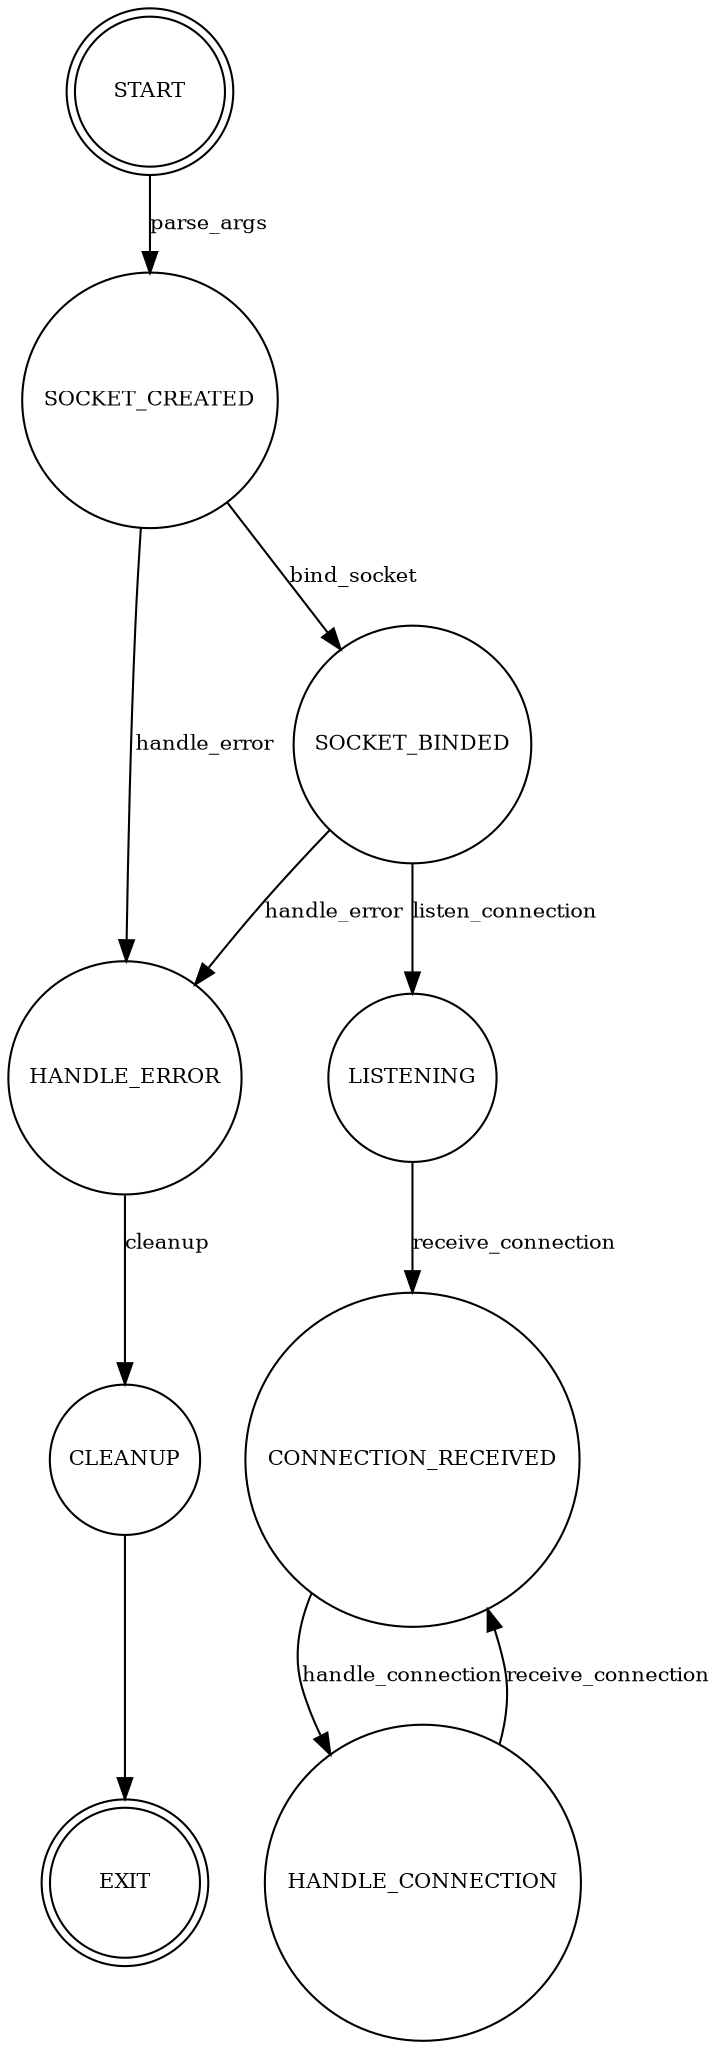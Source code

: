 digraph Server {
    node [shape=circle; fontsize=10; width=1;height=1;];
    edge [fontsize=10];

    START [label="START", shape=doublecircle]
    HANDLE_ERROR [label="HANDLE_ERROR", shape=circle]
    SOCKET_CREATED [label="SOCKET_CREATED", shape=circle]
    SOCKET_BINDED [label="SOCKET_BINDED", shape=circle]
    LISTENING [label="LISTENING", shape=circle]
    CONNECTION_RECEIVED [label="CONNECTION_RECEIVED", shape=circle]
    HANDLE_CONNECTION [label="HANDLE_CONNECTION", shape=circle]
    CLEANUP [label="CLEANUP", shape=circle]
    EXIT [label="EXIT", shape=doublecircle]

    START -> SOCKET_CREATED [label="parse_args"]
    SOCKET_CREATED -> SOCKET_BINDED [label="bind_socket"]
    SOCKET_CREATED -> HANDLE_ERROR [label="handle_error"]
    SOCKET_BINDED -> LISTENING [label="listen_connection"]
    SOCKET_BINDED -> HANDLE_ERROR [label="handle_error"]
    LISTENING -> CONNECTION_RECEIVED [label="receive_connection"]
    CONNECTION_RECEIVED -> HANDLE_CONNECTION [label="handle_connection"]
    HANDLE_CONNECTION -> CONNECTION_RECEIVED [label="receive_connection"]
    HANDLE_ERROR -> CLEANUP [label="cleanup"]
    CLEANUP -> EXIT
}